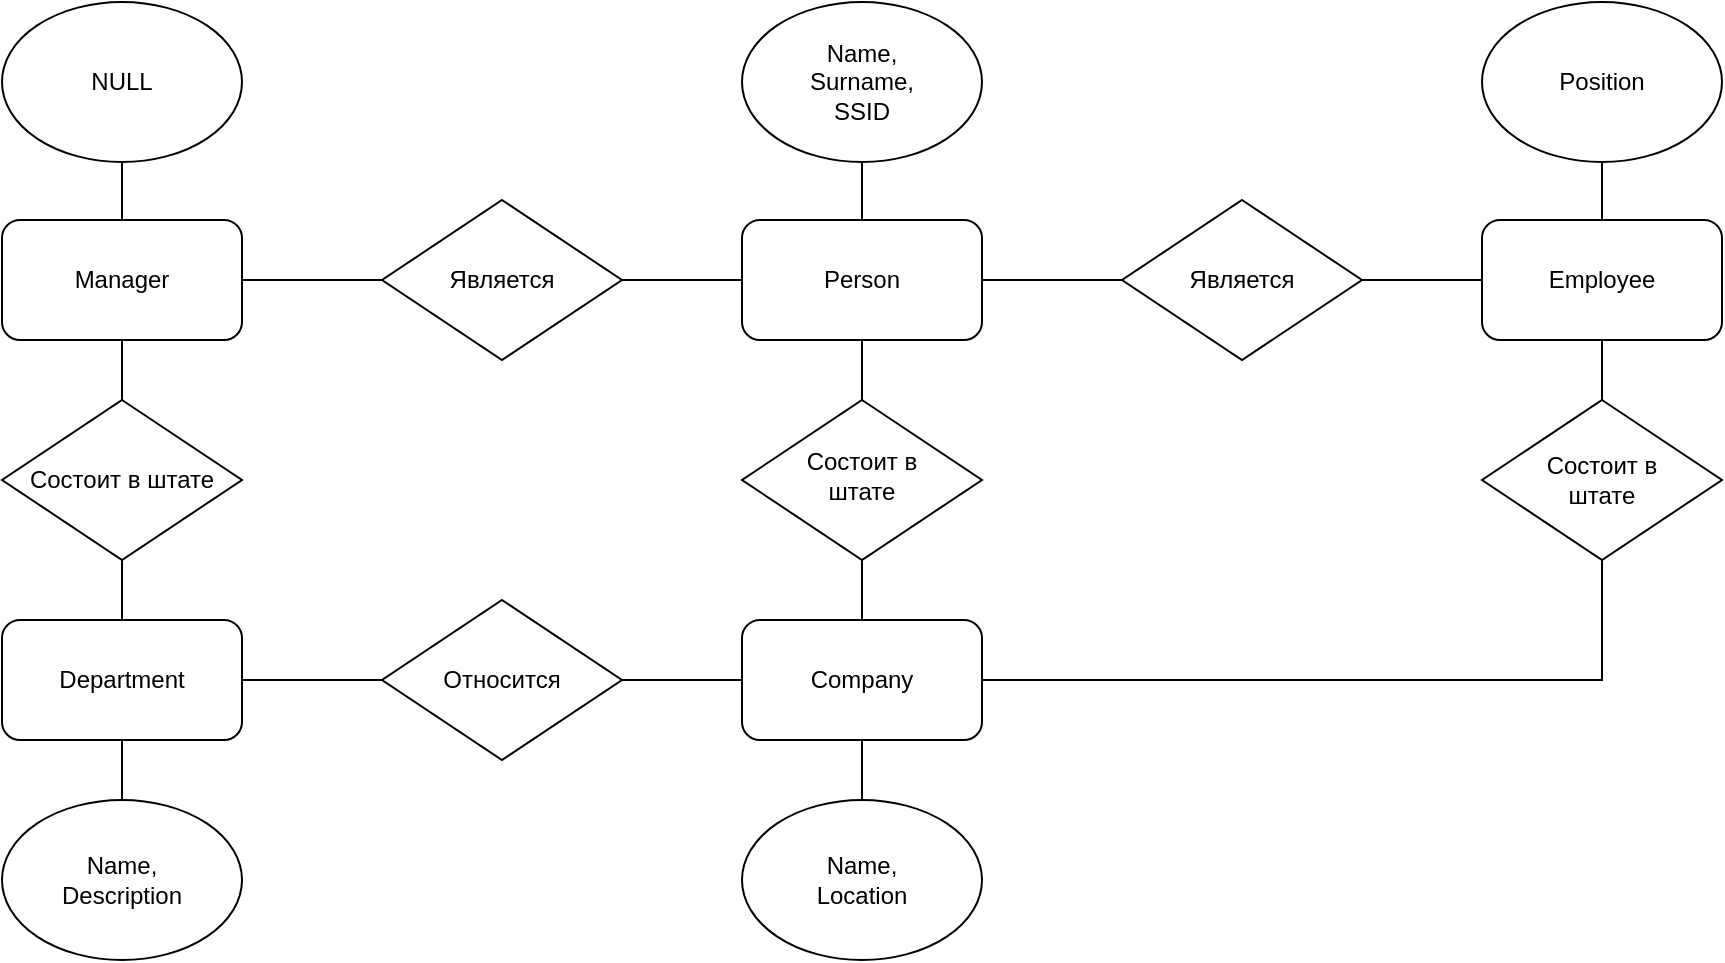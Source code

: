 <mxfile version="22.0.8" type="github">
  <diagram name="Страница — 1" id="f72o366MKgWSXFwdL696">
    <mxGraphModel dx="1084" dy="1812" grid="1" gridSize="10" guides="1" tooltips="1" connect="1" arrows="1" fold="1" page="1" pageScale="1" pageWidth="827" pageHeight="1169" math="0" shadow="0">
      <root>
        <mxCell id="0" />
        <mxCell id="1" parent="0" />
        <mxCell id="_mkU_Q99oAZ2OvXKjkzv-1" value="" style="rounded=1;whiteSpace=wrap;html=1;" vertex="1" parent="1">
          <mxGeometry x="70" y="-1060" width="120" height="60" as="geometry" />
        </mxCell>
        <mxCell id="_mkU_Q99oAZ2OvXKjkzv-2" value="" style="rounded=1;whiteSpace=wrap;html=1;" vertex="1" parent="1">
          <mxGeometry x="440" y="-1060" width="120" height="60" as="geometry" />
        </mxCell>
        <mxCell id="_mkU_Q99oAZ2OvXKjkzv-3" value="" style="rounded=1;whiteSpace=wrap;html=1;" vertex="1" parent="1">
          <mxGeometry x="70" y="-860" width="120" height="60" as="geometry" />
        </mxCell>
        <mxCell id="_mkU_Q99oAZ2OvXKjkzv-4" value="" style="rounded=1;whiteSpace=wrap;html=1;" vertex="1" parent="1">
          <mxGeometry x="440" y="-860" width="120" height="60" as="geometry" />
        </mxCell>
        <mxCell id="_mkU_Q99oAZ2OvXKjkzv-5" value="" style="ellipse;whiteSpace=wrap;html=1;" vertex="1" parent="1">
          <mxGeometry x="70" y="-1169" width="120" height="80" as="geometry" />
        </mxCell>
        <mxCell id="_mkU_Q99oAZ2OvXKjkzv-6" value="" style="ellipse;whiteSpace=wrap;html=1;" vertex="1" parent="1">
          <mxGeometry x="70" y="-770" width="120" height="80" as="geometry" />
        </mxCell>
        <mxCell id="_mkU_Q99oAZ2OvXKjkzv-7" value="" style="ellipse;whiteSpace=wrap;html=1;" vertex="1" parent="1">
          <mxGeometry x="440" y="-770" width="120" height="80" as="geometry" />
        </mxCell>
        <mxCell id="_mkU_Q99oAZ2OvXKjkzv-8" value="" style="ellipse;whiteSpace=wrap;html=1;" vertex="1" parent="1">
          <mxGeometry x="440" y="-1169" width="120" height="80" as="geometry" />
        </mxCell>
        <mxCell id="_mkU_Q99oAZ2OvXKjkzv-9" value="Состоит в штате" style="rhombus;whiteSpace=wrap;html=1;" vertex="1" parent="1">
          <mxGeometry x="70" y="-970" width="120" height="80" as="geometry" />
        </mxCell>
        <mxCell id="_mkU_Q99oAZ2OvXKjkzv-10" value="" style="rhombus;whiteSpace=wrap;html=1;" vertex="1" parent="1">
          <mxGeometry x="440" y="-970" width="120" height="80" as="geometry" />
        </mxCell>
        <mxCell id="_mkU_Q99oAZ2OvXKjkzv-11" value="" style="rhombus;whiteSpace=wrap;html=1;" vertex="1" parent="1">
          <mxGeometry x="260" y="-1070" width="120" height="80" as="geometry" />
        </mxCell>
        <mxCell id="_mkU_Q99oAZ2OvXKjkzv-12" value="" style="rhombus;whiteSpace=wrap;html=1;" vertex="1" parent="1">
          <mxGeometry x="260" y="-870" width="120" height="80" as="geometry" />
        </mxCell>
        <mxCell id="_mkU_Q99oAZ2OvXKjkzv-13" value="" style="endArrow=none;html=1;rounded=0;exitX=1;exitY=0.5;exitDx=0;exitDy=0;" edge="1" parent="1" source="_mkU_Q99oAZ2OvXKjkzv-1">
          <mxGeometry width="50" height="50" relative="1" as="geometry">
            <mxPoint x="220" y="-980" as="sourcePoint" />
            <mxPoint x="260" y="-1030" as="targetPoint" />
          </mxGeometry>
        </mxCell>
        <mxCell id="_mkU_Q99oAZ2OvXKjkzv-14" value="" style="endArrow=none;html=1;rounded=0;entryX=0.5;entryY=1;entryDx=0;entryDy=0;exitX=0.5;exitY=0;exitDx=0;exitDy=0;" edge="1" parent="1" source="_mkU_Q99oAZ2OvXKjkzv-9" target="_mkU_Q99oAZ2OvXKjkzv-1">
          <mxGeometry width="50" height="50" relative="1" as="geometry">
            <mxPoint x="270" y="-900" as="sourcePoint" />
            <mxPoint x="320" y="-950" as="targetPoint" />
          </mxGeometry>
        </mxCell>
        <mxCell id="_mkU_Q99oAZ2OvXKjkzv-15" value="" style="endArrow=none;html=1;rounded=0;entryX=0.5;entryY=1;entryDx=0;entryDy=0;exitX=0.5;exitY=0;exitDx=0;exitDy=0;" edge="1" parent="1" source="_mkU_Q99oAZ2OvXKjkzv-3" target="_mkU_Q99oAZ2OvXKjkzv-9">
          <mxGeometry width="50" height="50" relative="1" as="geometry">
            <mxPoint x="240" y="-860" as="sourcePoint" />
            <mxPoint x="290" y="-910" as="targetPoint" />
          </mxGeometry>
        </mxCell>
        <mxCell id="_mkU_Q99oAZ2OvXKjkzv-16" value="" style="endArrow=none;html=1;rounded=0;" edge="1" parent="1" source="_mkU_Q99oAZ2OvXKjkzv-5">
          <mxGeometry width="50" height="50" relative="1" as="geometry">
            <mxPoint x="130" y="-1039" as="sourcePoint" />
            <mxPoint x="130" y="-1060" as="targetPoint" />
          </mxGeometry>
        </mxCell>
        <mxCell id="_mkU_Q99oAZ2OvXKjkzv-17" value="" style="endArrow=none;html=1;rounded=0;entryX=0.5;entryY=1;entryDx=0;entryDy=0;" edge="1" parent="1" source="_mkU_Q99oAZ2OvXKjkzv-2" target="_mkU_Q99oAZ2OvXKjkzv-8">
          <mxGeometry width="50" height="50" relative="1" as="geometry">
            <mxPoint x="500" y="-1080.711" as="sourcePoint" />
            <mxPoint x="620" y="-1090" as="targetPoint" />
          </mxGeometry>
        </mxCell>
        <mxCell id="_mkU_Q99oAZ2OvXKjkzv-18" value="" style="endArrow=none;html=1;rounded=0;" edge="1" parent="1" source="_mkU_Q99oAZ2OvXKjkzv-11">
          <mxGeometry width="50" height="50" relative="1" as="geometry">
            <mxPoint x="380" y="-980" as="sourcePoint" />
            <mxPoint x="440" y="-1030" as="targetPoint" />
          </mxGeometry>
        </mxCell>
        <mxCell id="_mkU_Q99oAZ2OvXKjkzv-19" value="" style="endArrow=none;html=1;rounded=0;" edge="1" parent="1" source="_mkU_Q99oAZ2OvXKjkzv-3">
          <mxGeometry width="50" height="50" relative="1" as="geometry">
            <mxPoint x="190" y="-780" as="sourcePoint" />
            <mxPoint x="260.711" y="-830" as="targetPoint" />
          </mxGeometry>
        </mxCell>
        <mxCell id="_mkU_Q99oAZ2OvXKjkzv-20" value="" style="endArrow=none;html=1;rounded=0;" edge="1" parent="1" source="_mkU_Q99oAZ2OvXKjkzv-12">
          <mxGeometry width="50" height="50" relative="1" as="geometry">
            <mxPoint x="380" y="-780" as="sourcePoint" />
            <mxPoint x="440" y="-830" as="targetPoint" />
          </mxGeometry>
        </mxCell>
        <mxCell id="_mkU_Q99oAZ2OvXKjkzv-21" value="" style="endArrow=none;html=1;rounded=0;" edge="1" parent="1" source="_mkU_Q99oAZ2OvXKjkzv-3">
          <mxGeometry width="50" height="50" relative="1" as="geometry">
            <mxPoint x="130" y="-750" as="sourcePoint" />
            <mxPoint x="130" y="-770" as="targetPoint" />
          </mxGeometry>
        </mxCell>
        <mxCell id="_mkU_Q99oAZ2OvXKjkzv-22" value="" style="endArrow=none;html=1;rounded=0;" edge="1" parent="1" source="_mkU_Q99oAZ2OvXKjkzv-4">
          <mxGeometry width="50" height="50" relative="1" as="geometry">
            <mxPoint x="500" y="-880.711" as="sourcePoint" />
            <mxPoint x="500" y="-890" as="targetPoint" />
          </mxGeometry>
        </mxCell>
        <mxCell id="_mkU_Q99oAZ2OvXKjkzv-23" value="" style="endArrow=none;html=1;rounded=0;entryX=0.5;entryY=1;entryDx=0;entryDy=0;exitX=0.5;exitY=0;exitDx=0;exitDy=0;" edge="1" parent="1" source="_mkU_Q99oAZ2OvXKjkzv-10" target="_mkU_Q99oAZ2OvXKjkzv-2">
          <mxGeometry width="50" height="50" relative="1" as="geometry">
            <mxPoint x="490" y="-930" as="sourcePoint" />
            <mxPoint x="540" y="-980" as="targetPoint" />
          </mxGeometry>
        </mxCell>
        <mxCell id="_mkU_Q99oAZ2OvXKjkzv-24" value="" style="endArrow=none;html=1;rounded=0;" edge="1" parent="1" source="_mkU_Q99oAZ2OvXKjkzv-4">
          <mxGeometry width="50" height="50" relative="1" as="geometry">
            <mxPoint x="500" y="-750" as="sourcePoint" />
            <mxPoint x="500" y="-770" as="targetPoint" />
          </mxGeometry>
        </mxCell>
        <mxCell id="_mkU_Q99oAZ2OvXKjkzv-25" value="Manager" style="text;html=1;strokeColor=none;fillColor=none;align=center;verticalAlign=middle;whiteSpace=wrap;rounded=0;" vertex="1" parent="1">
          <mxGeometry x="100" y="-1045" width="60" height="30" as="geometry" />
        </mxCell>
        <mxCell id="_mkU_Q99oAZ2OvXKjkzv-26" value="Person" style="text;html=1;strokeColor=none;fillColor=none;align=center;verticalAlign=middle;whiteSpace=wrap;rounded=0;" vertex="1" parent="1">
          <mxGeometry x="470" y="-1045" width="60" height="30" as="geometry" />
        </mxCell>
        <mxCell id="_mkU_Q99oAZ2OvXKjkzv-27" value="Department" style="text;html=1;strokeColor=none;fillColor=none;align=center;verticalAlign=middle;whiteSpace=wrap;rounded=0;" vertex="1" parent="1">
          <mxGeometry x="100" y="-845" width="60" height="30" as="geometry" />
        </mxCell>
        <mxCell id="_mkU_Q99oAZ2OvXKjkzv-28" value="Company" style="text;html=1;strokeColor=none;fillColor=none;align=center;verticalAlign=middle;whiteSpace=wrap;rounded=0;" vertex="1" parent="1">
          <mxGeometry x="470" y="-845" width="60" height="30" as="geometry" />
        </mxCell>
        <mxCell id="_mkU_Q99oAZ2OvXKjkzv-29" value="Name, Surname, SSID" style="text;html=1;strokeColor=none;fillColor=none;align=center;verticalAlign=middle;whiteSpace=wrap;rounded=0;" vertex="1" parent="1">
          <mxGeometry x="470" y="-1144" width="60" height="30" as="geometry" />
        </mxCell>
        <mxCell id="_mkU_Q99oAZ2OvXKjkzv-30" value="Name, Description" style="text;html=1;strokeColor=none;fillColor=none;align=center;verticalAlign=middle;whiteSpace=wrap;rounded=0;" vertex="1" parent="1">
          <mxGeometry x="100" y="-745" width="60" height="30" as="geometry" />
        </mxCell>
        <mxCell id="_mkU_Q99oAZ2OvXKjkzv-31" value="Name, Location" style="text;html=1;strokeColor=none;fillColor=none;align=center;verticalAlign=middle;whiteSpace=wrap;rounded=0;" vertex="1" parent="1">
          <mxGeometry x="470" y="-745" width="60" height="30" as="geometry" />
        </mxCell>
        <mxCell id="_mkU_Q99oAZ2OvXKjkzv-32" value="NULL" style="text;html=1;strokeColor=none;fillColor=none;align=center;verticalAlign=middle;whiteSpace=wrap;rounded=0;" vertex="1" parent="1">
          <mxGeometry x="100" y="-1144" width="60" height="30" as="geometry" />
        </mxCell>
        <mxCell id="_mkU_Q99oAZ2OvXKjkzv-39" value="" style="rounded=1;whiteSpace=wrap;html=1;" vertex="1" parent="1">
          <mxGeometry x="810" y="-1060" width="120" height="60" as="geometry" />
        </mxCell>
        <mxCell id="_mkU_Q99oAZ2OvXKjkzv-40" value="" style="ellipse;whiteSpace=wrap;html=1;" vertex="1" parent="1">
          <mxGeometry x="810" y="-1169" width="120" height="80" as="geometry" />
        </mxCell>
        <mxCell id="_mkU_Q99oAZ2OvXKjkzv-41" value="" style="rhombus;whiteSpace=wrap;html=1;" vertex="1" parent="1">
          <mxGeometry x="630" y="-1070" width="120" height="80" as="geometry" />
        </mxCell>
        <mxCell id="_mkU_Q99oAZ2OvXKjkzv-42" value="" style="endArrow=none;html=1;rounded=0;exitX=1;exitY=0.5;exitDx=0;exitDy=0;" edge="1" parent="1">
          <mxGeometry width="50" height="50" relative="1" as="geometry">
            <mxPoint x="560" y="-1030" as="sourcePoint" />
            <mxPoint x="630" y="-1030" as="targetPoint" />
          </mxGeometry>
        </mxCell>
        <mxCell id="_mkU_Q99oAZ2OvXKjkzv-43" value="" style="endArrow=none;html=1;rounded=0;entryX=0.5;entryY=1;entryDx=0;entryDy=0;" edge="1" parent="1" source="_mkU_Q99oAZ2OvXKjkzv-39" target="_mkU_Q99oAZ2OvXKjkzv-40">
          <mxGeometry width="50" height="50" relative="1" as="geometry">
            <mxPoint x="870" y="-1080.711" as="sourcePoint" />
            <mxPoint x="990" y="-1090" as="targetPoint" />
          </mxGeometry>
        </mxCell>
        <mxCell id="_mkU_Q99oAZ2OvXKjkzv-44" value="" style="endArrow=none;html=1;rounded=0;" edge="1" parent="1" source="_mkU_Q99oAZ2OvXKjkzv-41">
          <mxGeometry width="50" height="50" relative="1" as="geometry">
            <mxPoint x="750" y="-980" as="sourcePoint" />
            <mxPoint x="810" y="-1030" as="targetPoint" />
          </mxGeometry>
        </mxCell>
        <mxCell id="_mkU_Q99oAZ2OvXKjkzv-45" value="Employee" style="text;html=1;strokeColor=none;fillColor=none;align=center;verticalAlign=middle;whiteSpace=wrap;rounded=0;" vertex="1" parent="1">
          <mxGeometry x="840" y="-1045" width="60" height="30" as="geometry" />
        </mxCell>
        <mxCell id="_mkU_Q99oAZ2OvXKjkzv-46" value="Position" style="text;html=1;strokeColor=none;fillColor=none;align=center;verticalAlign=middle;whiteSpace=wrap;rounded=0;" vertex="1" parent="1">
          <mxGeometry x="840" y="-1144" width="60" height="30" as="geometry" />
        </mxCell>
        <mxCell id="_mkU_Q99oAZ2OvXKjkzv-47" value="" style="rhombus;whiteSpace=wrap;html=1;" vertex="1" parent="1">
          <mxGeometry x="810" y="-970" width="120" height="80" as="geometry" />
        </mxCell>
        <mxCell id="_mkU_Q99oAZ2OvXKjkzv-48" value="" style="endArrow=none;html=1;rounded=0;entryX=0.5;entryY=1;entryDx=0;entryDy=0;exitX=1;exitY=0.5;exitDx=0;exitDy=0;" edge="1" parent="1" source="_mkU_Q99oAZ2OvXKjkzv-4" target="_mkU_Q99oAZ2OvXKjkzv-47">
          <mxGeometry width="50" height="50" relative="1" as="geometry">
            <mxPoint x="420" y="-910" as="sourcePoint" />
            <mxPoint x="470" y="-960" as="targetPoint" />
            <Array as="points">
              <mxPoint x="870" y="-830" />
            </Array>
          </mxGeometry>
        </mxCell>
        <mxCell id="_mkU_Q99oAZ2OvXKjkzv-49" value="" style="endArrow=none;html=1;rounded=0;exitX=0.5;exitY=0;exitDx=0;exitDy=0;entryX=0.5;entryY=1;entryDx=0;entryDy=0;" edge="1" parent="1" source="_mkU_Q99oAZ2OvXKjkzv-47" target="_mkU_Q99oAZ2OvXKjkzv-39">
          <mxGeometry width="50" height="50" relative="1" as="geometry">
            <mxPoint x="420" y="-910" as="sourcePoint" />
            <mxPoint x="470" y="-960" as="targetPoint" />
          </mxGeometry>
        </mxCell>
        <mxCell id="_mkU_Q99oAZ2OvXKjkzv-50" value="Является" style="text;html=1;strokeColor=none;fillColor=none;align=center;verticalAlign=middle;whiteSpace=wrap;rounded=0;" vertex="1" parent="1">
          <mxGeometry x="290" y="-1045" width="60" height="30" as="geometry" />
        </mxCell>
        <mxCell id="_mkU_Q99oAZ2OvXKjkzv-51" value="Относится" style="text;html=1;strokeColor=none;fillColor=none;align=center;verticalAlign=middle;whiteSpace=wrap;rounded=0;" vertex="1" parent="1">
          <mxGeometry x="290" y="-845" width="60" height="30" as="geometry" />
        </mxCell>
        <mxCell id="_mkU_Q99oAZ2OvXKjkzv-53" value="Является" style="text;html=1;strokeColor=none;fillColor=none;align=center;verticalAlign=middle;whiteSpace=wrap;rounded=0;" vertex="1" parent="1">
          <mxGeometry x="660" y="-1045" width="60" height="30" as="geometry" />
        </mxCell>
        <mxCell id="_mkU_Q99oAZ2OvXKjkzv-54" value="Состоит в штате" style="text;html=1;strokeColor=none;fillColor=none;align=center;verticalAlign=middle;whiteSpace=wrap;rounded=0;" vertex="1" parent="1">
          <mxGeometry x="840" y="-945" width="60" height="30" as="geometry" />
        </mxCell>
        <mxCell id="_mkU_Q99oAZ2OvXKjkzv-55" value="Состоит в штате" style="text;html=1;strokeColor=none;fillColor=none;align=center;verticalAlign=middle;whiteSpace=wrap;rounded=0;" vertex="1" parent="1">
          <mxGeometry x="470" y="-947" width="60" height="30" as="geometry" />
        </mxCell>
      </root>
    </mxGraphModel>
  </diagram>
</mxfile>
